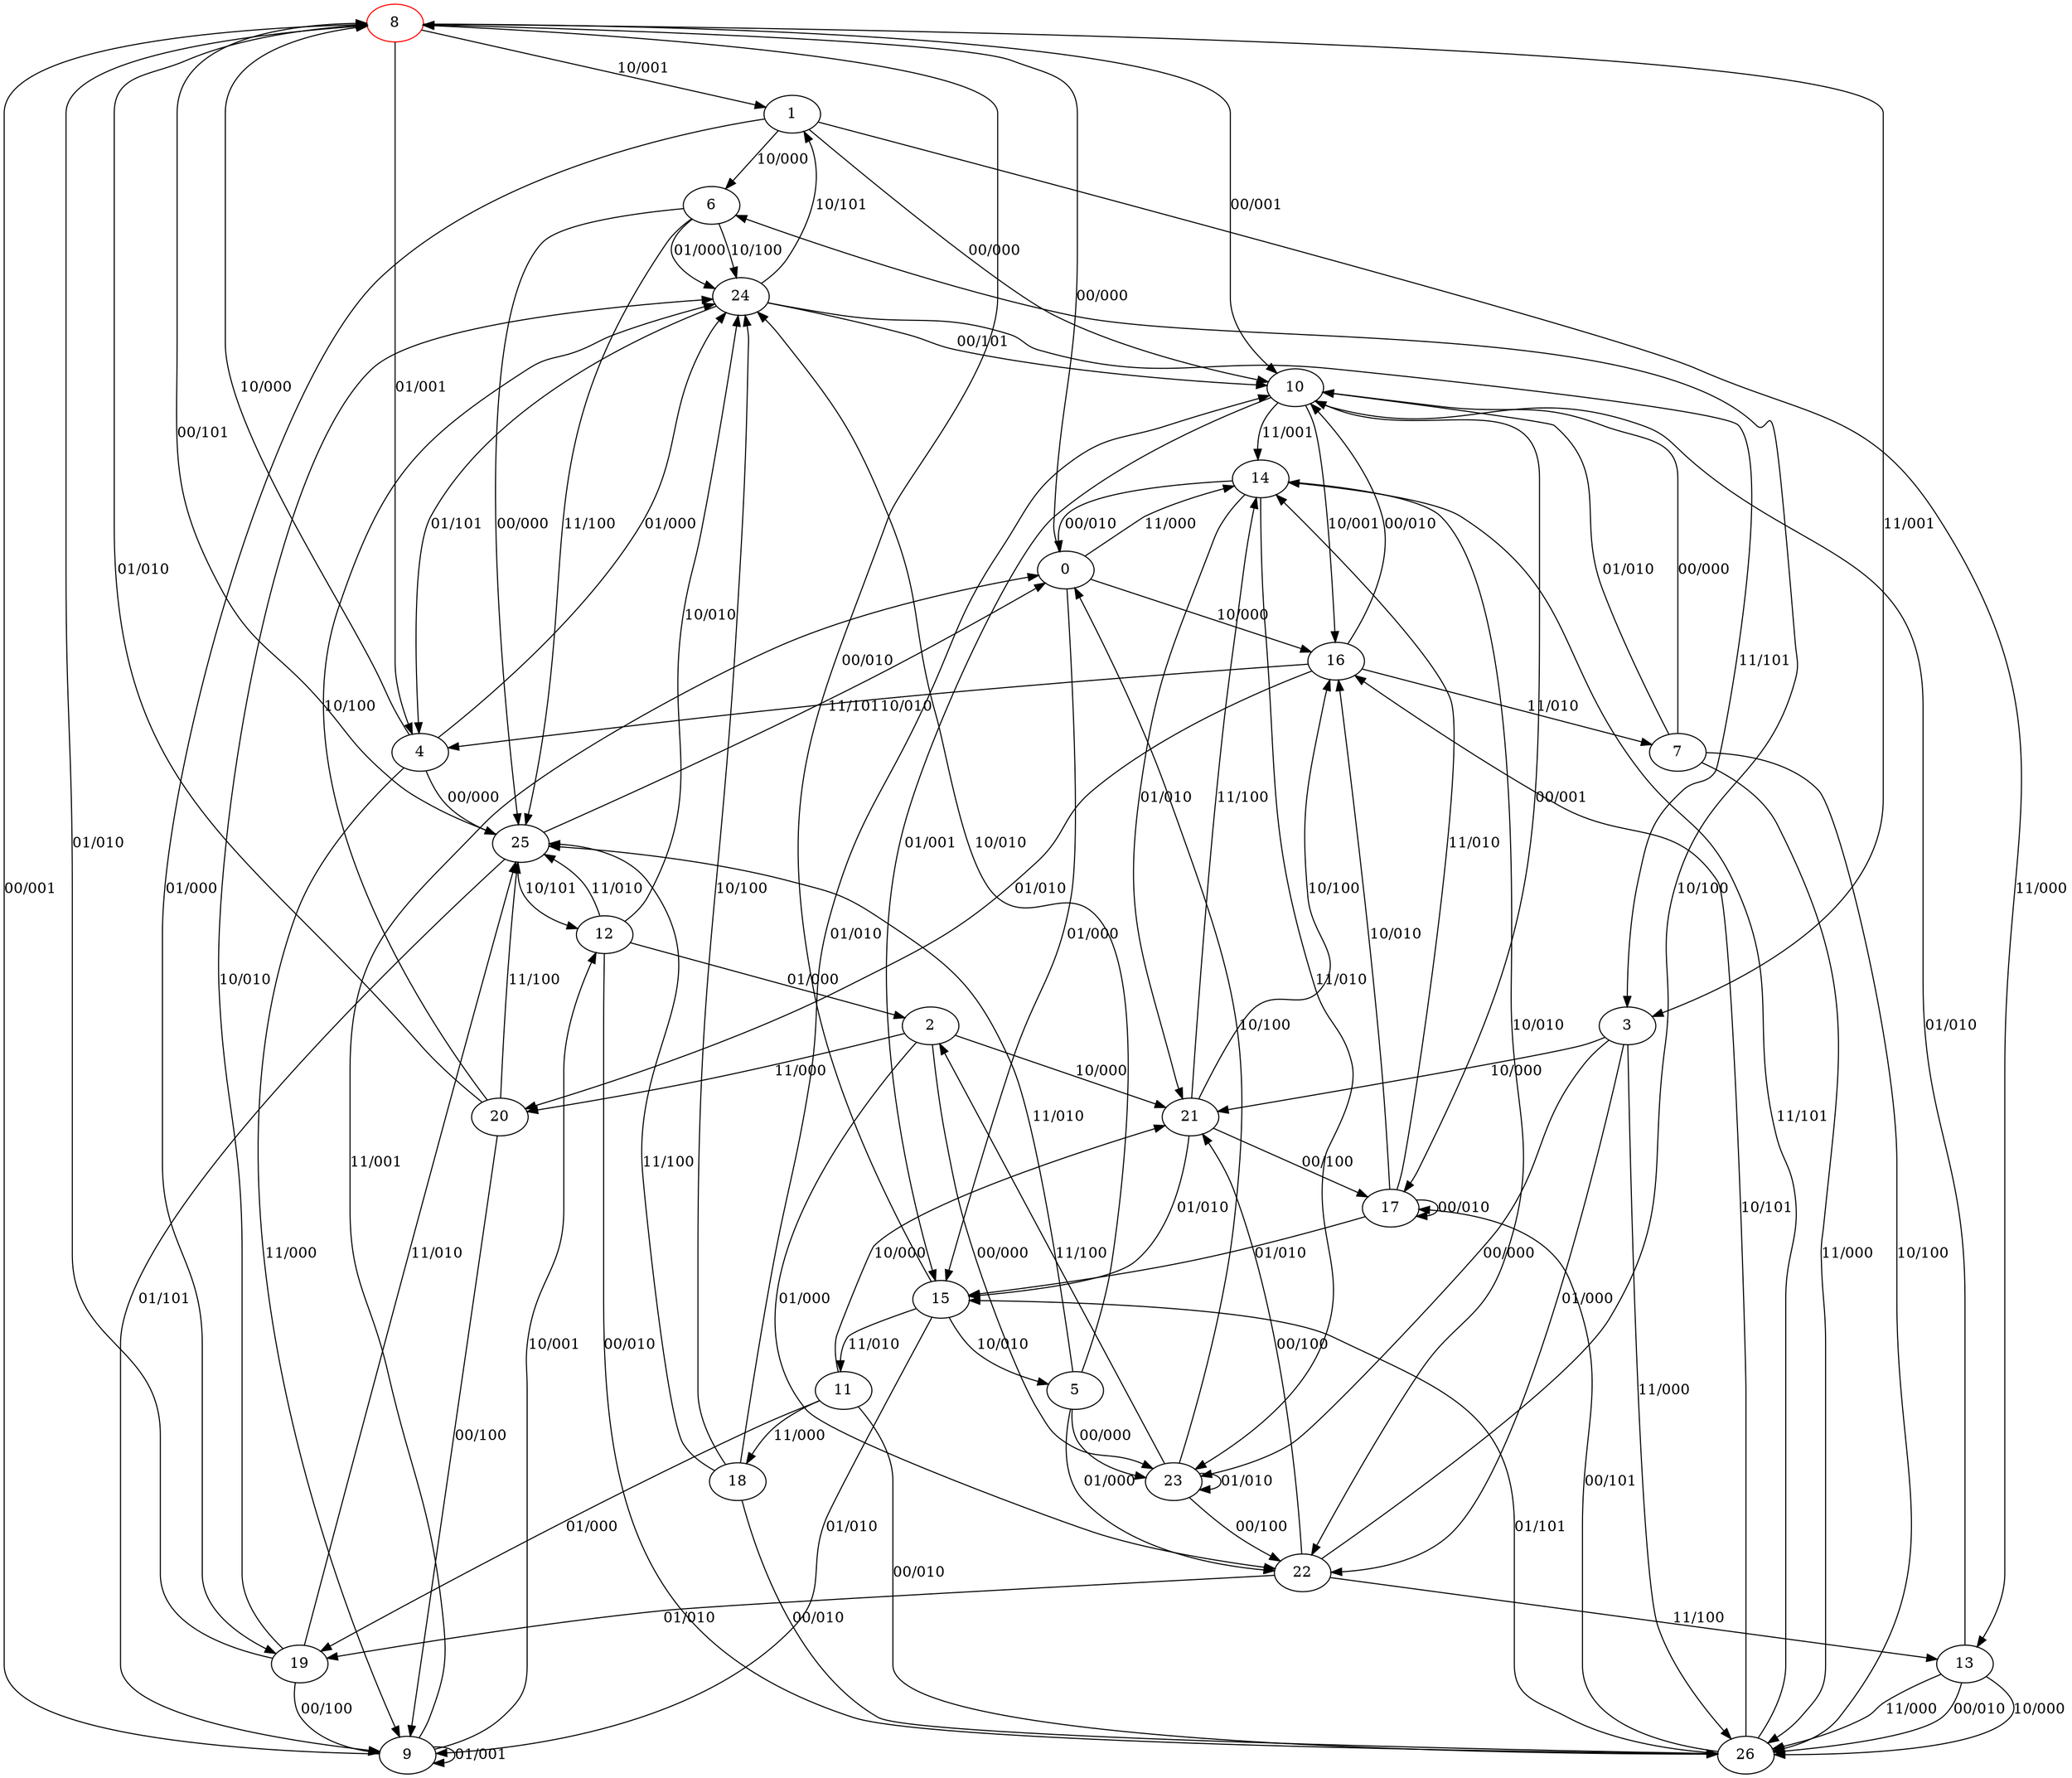 digraph {
8 [color="red"]
0
1
2
3
4
5
6
7
9
10
11
12
13
14
15
16
17
18
19
20
21
22
23
24
25
26
8 -> 10 [label="00/001"]
8 -> 4 [label="01/001"]
8 -> 1 [label="10/001"]
8 -> 3 [label="11/001"]
0 -> 8 [label="00/000"]
0 -> 15 [label="01/000"]
0 -> 16 [label="10/000"]
0 -> 14 [label="11/000"]
1 -> 10 [label="00/000"]
1 -> 19 [label="01/000"]
1 -> 6 [label="10/000"]
1 -> 13 [label="11/000"]
2 -> 23 [label="00/000"]
2 -> 22 [label="01/000"]
2 -> 21 [label="10/000"]
2 -> 20 [label="11/000"]
3 -> 23 [label="00/000"]
3 -> 22 [label="01/000"]
3 -> 21 [label="10/000"]
3 -> 26 [label="11/000"]
4 -> 25 [label="00/000"]
4 -> 24 [label="01/000"]
4 -> 8 [label="10/000"]
4 -> 9 [label="11/000"]
5 -> 23 [label="00/000"]
5 -> 22 [label="01/000"]
5 -> 24 [label="10/010"]
5 -> 25 [label="11/010"]
6 -> 25 [label="00/000"]
6 -> 24 [label="01/000"]
6 -> 24 [label="10/100"]
6 -> 25 [label="11/100"]
7 -> 10 [label="00/000"]
7 -> 10 [label="01/010"]
7 -> 26 [label="10/100"]
7 -> 26 [label="11/000"]
9 -> 8 [label="00/001"]
9 -> 9 [label="01/001"]
9 -> 12 [label="10/001"]
9 -> 0 [label="11/001"]
10 -> 17 [label="00/001"]
10 -> 15 [label="01/001"]
10 -> 16 [label="10/001"]
10 -> 14 [label="11/001"]
11 -> 26 [label="00/010"]
11 -> 19 [label="01/000"]
11 -> 21 [label="10/000"]
11 -> 18 [label="11/000"]
12 -> 26 [label="00/010"]
12 -> 2 [label="01/000"]
12 -> 24 [label="10/010"]
12 -> 25 [label="11/010"]
13 -> 26 [label="00/010"]
13 -> 10 [label="01/010"]
13 -> 26 [label="10/000"]
13 -> 26 [label="11/000"]
14 -> 0 [label="00/010"]
14 -> 21 [label="01/010"]
14 -> 22 [label="10/010"]
14 -> 23 [label="11/010"]
15 -> 8 [label="00/010"]
15 -> 9 [label="01/010"]
15 -> 5 [label="10/010"]
15 -> 11 [label="11/010"]
16 -> 10 [label="00/010"]
16 -> 20 [label="01/010"]
16 -> 4 [label="10/010"]
16 -> 7 [label="11/010"]
17 -> 17 [label="00/010"]
17 -> 15 [label="01/010"]
17 -> 16 [label="10/010"]
17 -> 14 [label="11/010"]
18 -> 26 [label="00/010"]
18 -> 10 [label="01/010"]
18 -> 24 [label="10/100"]
18 -> 25 [label="11/100"]
19 -> 9 [label="00/100"]
19 -> 8 [label="01/010"]
19 -> 24 [label="10/010"]
19 -> 25 [label="11/010"]
20 -> 9 [label="00/100"]
20 -> 8 [label="01/010"]
20 -> 24 [label="10/100"]
20 -> 25 [label="11/100"]
21 -> 17 [label="00/100"]
21 -> 15 [label="01/010"]
21 -> 16 [label="10/100"]
21 -> 14 [label="11/100"]
22 -> 21 [label="00/100"]
22 -> 19 [label="01/010"]
22 -> 6 [label="10/100"]
22 -> 13 [label="11/100"]
23 -> 22 [label="00/100"]
23 -> 23 [label="01/010"]
23 -> 0 [label="10/100"]
23 -> 2 [label="11/100"]
24 -> 10 [label="00/101"]
24 -> 4 [label="01/101"]
24 -> 1 [label="10/101"]
24 -> 3 [label="11/101"]
25 -> 8 [label="00/101"]
25 -> 9 [label="01/101"]
25 -> 12 [label="10/101"]
25 -> 0 [label="11/101"]
26 -> 17 [label="00/101"]
26 -> 15 [label="01/101"]
26 -> 16 [label="10/101"]
26 -> 14 [label="11/101"]
}
